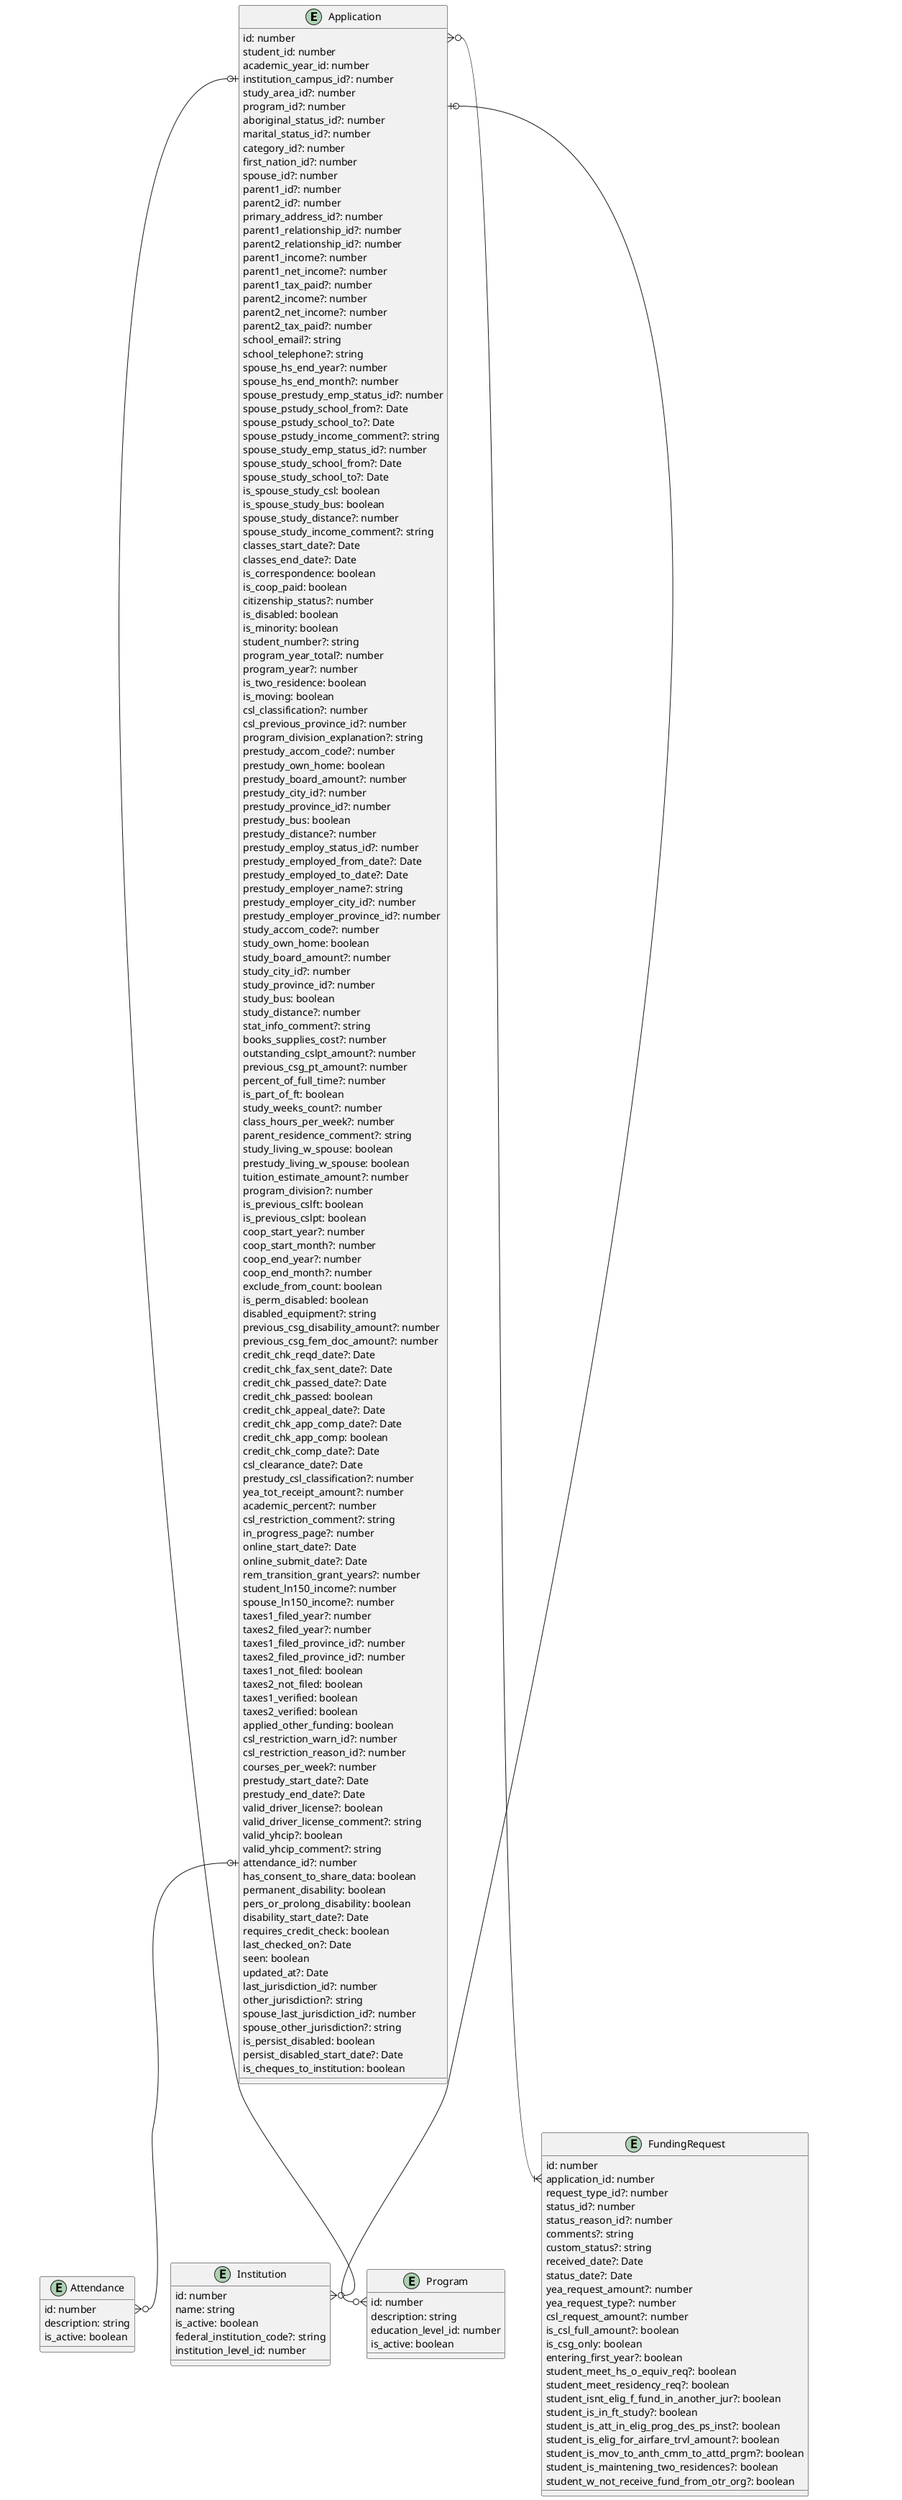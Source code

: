 @startuml
entity Application {
    id: number
    student_id: number
    academic_year_id: number
    institution_campus_id?: number
    study_area_id?: number
    program_id?: number
    aboriginal_status_id?: number
    marital_status_id?: number
    category_id?: number
    first_nation_id?: number
    spouse_id?: number
    parent1_id?: number
    parent2_id?: number
    primary_address_id?: number
    parent1_relationship_id?: number
    parent2_relationship_id?: number
    parent1_income?: number
    parent1_net_income?: number
    parent1_tax_paid?: number
    parent2_income?: number
    parent2_net_income?: number
    parent2_tax_paid?: number
    school_email?: string
    school_telephone?: string
    spouse_hs_end_year?: number
    spouse_hs_end_month?: number
    spouse_prestudy_emp_status_id?: number
    spouse_pstudy_school_from?: Date
    spouse_pstudy_school_to?: Date
    spouse_pstudy_income_comment?: string
    spouse_study_emp_status_id?: number
    spouse_study_school_from?: Date
    spouse_study_school_to?: Date
    is_spouse_study_csl: boolean
    is_spouse_study_bus: boolean
    spouse_study_distance?: number
    spouse_study_income_comment?: string
    classes_start_date?: Date
    classes_end_date?: Date
    is_correspondence: boolean
    is_coop_paid: boolean
    citizenship_status?: number
    is_disabled: boolean
    is_minority: boolean
    student_number?: string
    program_year_total?: number
    program_year?: number
    is_two_residence: boolean
    is_moving: boolean
    csl_classification?: number
    csl_previous_province_id?: number
    program_division_explanation?: string
    prestudy_accom_code?: number
    prestudy_own_home: boolean
    prestudy_board_amount?: number
    prestudy_city_id?: number
    prestudy_province_id?: number
    prestudy_bus: boolean
    prestudy_distance?: number
    prestudy_employ_status_id?: number
    prestudy_employed_from_date?: Date
    prestudy_employed_to_date?: Date
    prestudy_employer_name?: string
    prestudy_employer_city_id?: number
    prestudy_employer_province_id?: number
    study_accom_code?: number
    study_own_home: boolean
    study_board_amount?: number
    study_city_id?: number
    study_province_id?: number
    study_bus: boolean
    study_distance?: number
    stat_info_comment?: string
    books_supplies_cost?: number
    outstanding_cslpt_amount?: number
    previous_csg_pt_amount?: number
    percent_of_full_time?: number
    is_part_of_ft: boolean
    study_weeks_count?: number
    class_hours_per_week?: number
    parent_residence_comment?: string
    study_living_w_spouse: boolean
    prestudy_living_w_spouse: boolean
    tuition_estimate_amount?: number
    program_division?: number
    is_previous_cslft: boolean
    is_previous_cslpt: boolean
    coop_start_year?: number
    coop_start_month?: number
    coop_end_year?: number
    coop_end_month?: number
    exclude_from_count: boolean
    is_perm_disabled: boolean
    disabled_equipment?: string
    previous_csg_disability_amount?: number
    previous_csg_fem_doc_amount?: number
    credit_chk_reqd_date?: Date
    credit_chk_fax_sent_date?: Date
    credit_chk_passed_date?: Date
    credit_chk_passed: boolean
    credit_chk_appeal_date?: Date
    credit_chk_app_comp_date?: Date
    credit_chk_app_comp: boolean
    credit_chk_comp_date?: Date
    csl_clearance_date?: Date
    prestudy_csl_classification?: number
    yea_tot_receipt_amount?: number
    academic_percent?: number
    csl_restriction_comment?: string
    in_progress_page?: number
    online_start_date?: Date
    online_submit_date?: Date
    rem_transition_grant_years?: number
    student_ln150_income?: number
    spouse_ln150_income?: number
    taxes1_filed_year?: number
    taxes2_filed_year?: number
    taxes1_filed_province_id?: number
    taxes2_filed_province_id?: number
    taxes1_not_filed: boolean
    taxes2_not_filed: boolean
    taxes1_verified: boolean
    taxes2_verified: boolean
    applied_other_funding: boolean
    csl_restriction_warn_id?: number
    csl_restriction_reason_id?: number
    courses_per_week?: number
    prestudy_start_date?: Date
    prestudy_end_date?: Date
    valid_driver_license?: boolean
    valid_driver_license_comment?: string
    valid_yhcip?: boolean
    valid_yhcip_comment?: string
    attendance_id?: number
    has_consent_to_share_data: boolean
    permanent_disability: boolean
    pers_or_prolong_disability: boolean
    disability_start_date?: Date
    requires_credit_check: boolean
    last_checked_on?: Date
    seen: boolean
    updated_at?: Date
    last_jurisdiction_id?: number
    other_jurisdiction?: string
    spouse_last_jurisdiction_id?: number
    spouse_other_jurisdiction?: string
    is_persist_disabled: boolean
    persist_disabled_start_date?: Date
    is_cheques_to_institution: boolean
}

entity Attendance {
    id: number
    description: string
    is_active: boolean
}

entity Institution {
    id: number
    name: string
    is_active: boolean
    federal_institution_code?: string
    institution_level_id: number
}

entity Program {
    id: number
    description: string
    education_level_id: number
    is_active: boolean
}

entity FundingRequest {
  id: number
  application_id: number
  request_type_id?: number
  status_id?: number
  status_reason_id?: number
  comments?: string
  custom_status?: string
  received_date?: Date
  status_date?: Date
  yea_request_amount?: number
  yea_request_type?: number
  csl_request_amount?: number
  is_csl_full_amount?: boolean
  is_csg_only: boolean
  entering_first_year?: boolean
  student_meet_hs_o_equiv_req?: boolean
  student_meet_residency_req?: boolean
  student_isnt_elig_f_fund_in_another_jur?: boolean
  student_is_in_ft_study?: boolean
  student_is_att_in_elig_prog_des_ps_inst?: boolean
  student_is_elig_for_airfare_trvl_amount?: boolean
  student_is_mov_to_anth_cmm_to_attd_prgm?: boolean
  student_is_maintening_two_residences?: boolean
  student_w_not_receive_fund_from_otr_org?: boolean
}

Application::attendance_id |o--o{ Attendance::id
Application::institution_campus_id |o--o{ Institution::id
Application::program_id |o--o{ Program::id
Application::id }o--|{ FundingRequest::application_id
@enduml
